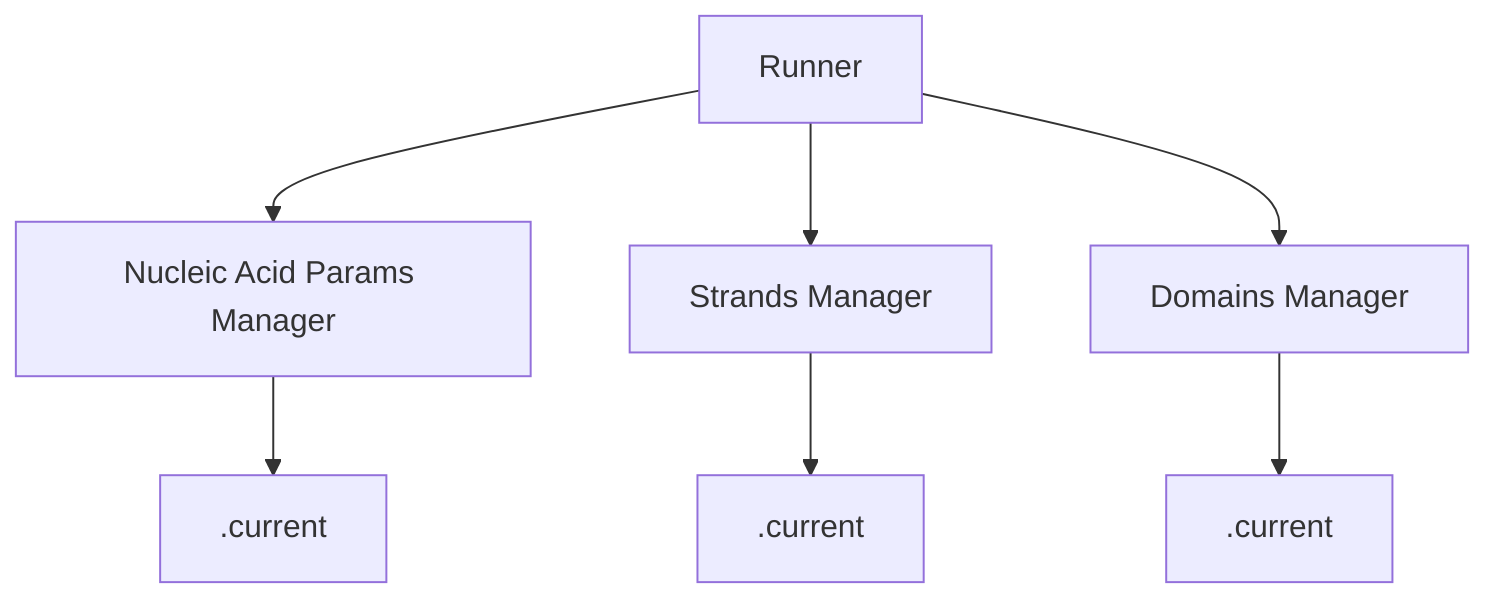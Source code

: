graph TD;
  A["Runner"] --> M_1["Nucleic Acid Params Manager"];
  A --> M_2["Strands Manager"];
  A --> M_3["Domains Manager"];
  
  M_1 --> C_1[".current"]
  M_2 --> C_2[".current"]
  M_3 --> C_3[".current"]